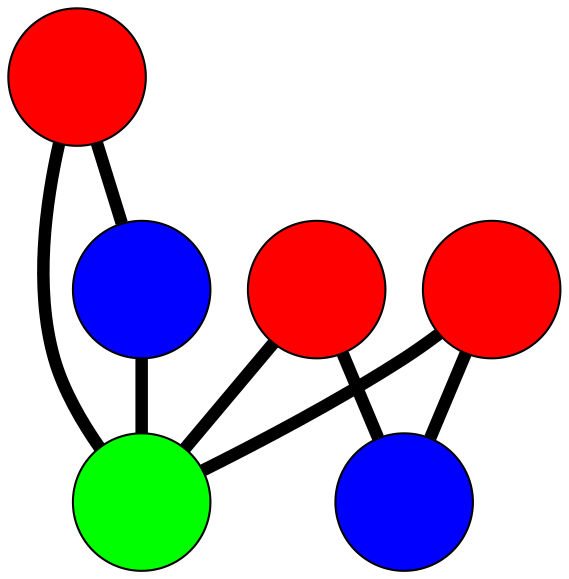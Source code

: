 graph G {
	graph [bb="-146.43,-112.1,147.88,116.07",
		overlap=false,
		sep=0.0,
		splines=true
	];
	node [color=black,
		fixedsize=true,
		fontname="Latin Modern Math",
		fontsize=42,
		height=.92,
		label="\N",
		penwidth=1,
		shape=circle,
		width=.92
	];
	edge [color=black,
		penwidth=6,
		style=bold
	];
	0	 [fillcolor=red,
		height=0.91667,
		label="",
		pos="-113.43,7.4564",
		style=filled,
		width=0.91667];
	3	 [fillcolor=blue,
		height=0.91667,
		label="",
		pos="-76.797,83.075",
		style=filled,
		width=0.91667];
	0 -- 3	 [pos="-98.95,37.343 -96.47,42.462 -93.892,47.784 -91.409,52.91"];
	5	 [fillcolor=green,
		height=0.91667,
		label="",
		pos="-20.64,9.0675",
		style=filled,
		width=0.91667];
	0 -- 5	 [pos="-80.191,8.0335 -71.559,8.1834 -62.264,8.3448 -53.644,8.4945"];
	1	 [fillcolor=red,
		height=0.91667,
		label="",
		pos="74.23,33.41",
		style=filled,
		width=0.91667];
	4	 [fillcolor=blue,
		height=0.91667,
		label="",
		pos="114.88,-53.909",
		style=filled,
		width=0.91667];
	1 -- 4	 [pos="88.22,3.3597 92.308,-5.4214 96.775,-15.019 100.86,-23.803"];
	1 -- 5	 [pos="42.112,25.169 32.221,22.631 21.335,19.838 11.446,17.3"];
	2	 [fillcolor=red,
		height=0.91667,
		label="",
		pos="21.753,-79.1",
		style=filled,
		width=0.91667];
	2 -- 4	 [pos="53.802,-70.431 63.168,-67.897 73.403,-65.128 82.772,-62.594"];
	2 -- 5	 [pos="7.401,-49.25 2.9812,-40.058 -1.8833,-29.941 -6.3021,-20.751"];
	3 -- 5	 [pos="-56.84,56.774 -51.67,49.961 -46.098,42.617 -40.911,35.783"];
}
